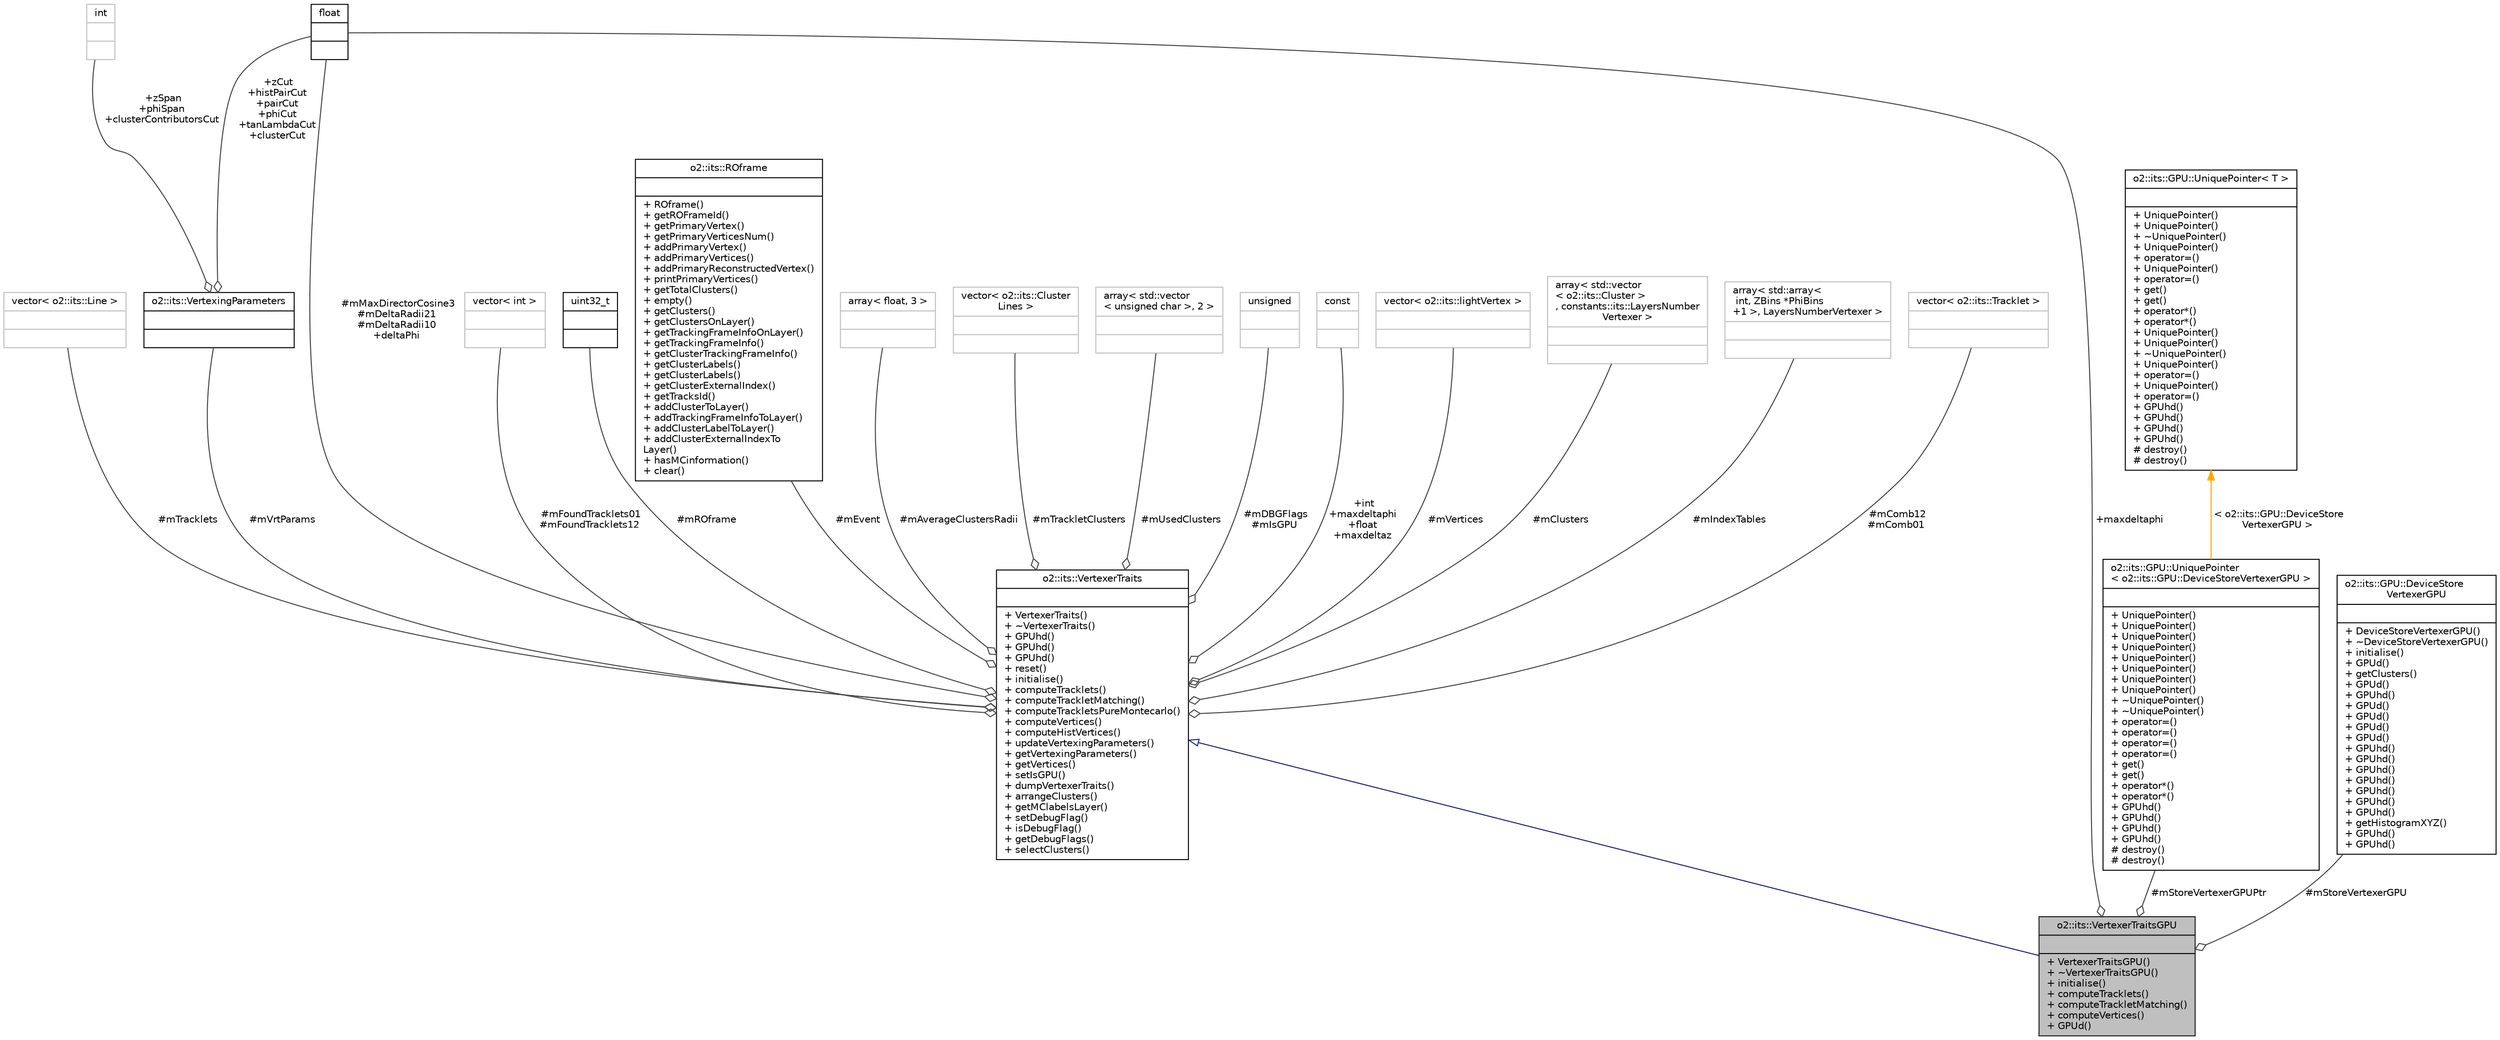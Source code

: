 digraph "o2::its::VertexerTraitsGPU"
{
 // INTERACTIVE_SVG=YES
  bgcolor="transparent";
  edge [fontname="Helvetica",fontsize="10",labelfontname="Helvetica",labelfontsize="10"];
  node [fontname="Helvetica",fontsize="10",shape=record];
  Node2 [label="{o2::its::VertexerTraitsGPU\n||+ VertexerTraitsGPU()\l+ ~VertexerTraitsGPU()\l+ initialise()\l+ computeTracklets()\l+ computeTrackletMatching()\l+ computeVertices()\l+ GPUd()\l}",height=0.2,width=0.4,color="black", fillcolor="grey75", style="filled", fontcolor="black"];
  Node3 -> Node2 [dir="back",color="midnightblue",fontsize="10",style="solid",arrowtail="onormal",fontname="Helvetica"];
  Node3 [label="{o2::its::VertexerTraits\n||+ VertexerTraits()\l+ ~VertexerTraits()\l+ GPUhd()\l+ GPUhd()\l+ GPUhd()\l+ reset()\l+ initialise()\l+ computeTracklets()\l+ computeTrackletMatching()\l+ computeTrackletsPureMontecarlo()\l+ computeVertices()\l+ computeHistVertices()\l+ updateVertexingParameters()\l+ getVertexingParameters()\l+ getVertices()\l+ setIsGPU()\l+ dumpVertexerTraits()\l+ arrangeClusters()\l+ getMClabelsLayer()\l+ setDebugFlag()\l+ isDebugFlag()\l+ getDebugFlags()\l+ selectClusters()\l}",height=0.2,width=0.4,color="black",URL="$de/d1a/classo2_1_1its_1_1VertexerTraits.html"];
  Node4 -> Node3 [color="grey25",fontsize="10",style="solid",label=" #mTracklets" ,arrowhead="odiamond",fontname="Helvetica"];
  Node4 [label="{vector\< o2::its::Line \>\n||}",height=0.2,width=0.4,color="grey75"];
  Node5 -> Node3 [color="grey25",fontsize="10",style="solid",label=" #mVrtParams" ,arrowhead="odiamond",fontname="Helvetica"];
  Node5 [label="{o2::its::VertexingParameters\n||}",height=0.2,width=0.4,color="black",URL="$d2/de3/structo2_1_1its_1_1VertexingParameters.html"];
  Node6 -> Node5 [color="grey25",fontsize="10",style="solid",label=" +zCut\n+histPairCut\n+pairCut\n+phiCut\n+tanLambdaCut\n+clusterCut" ,arrowhead="odiamond",fontname="Helvetica"];
  Node6 [label="{float\n||}",height=0.2,width=0.4,color="black",URL="$d4/dc3/classfloat.html"];
  Node7 -> Node5 [color="grey25",fontsize="10",style="solid",label=" +zSpan\n+phiSpan\n+clusterContributorsCut" ,arrowhead="odiamond",fontname="Helvetica"];
  Node7 [label="{int\n||}",height=0.2,width=0.4,color="grey75"];
  Node6 -> Node3 [color="grey25",fontsize="10",style="solid",label=" #mMaxDirectorCosine3\n#mDeltaRadii21\n#mDeltaRadii10\n+deltaPhi" ,arrowhead="odiamond",fontname="Helvetica"];
  Node8 -> Node3 [color="grey25",fontsize="10",style="solid",label=" #mFoundTracklets01\n#mFoundTracklets12" ,arrowhead="odiamond",fontname="Helvetica"];
  Node8 [label="{vector\< int \>\n||}",height=0.2,width=0.4,color="grey75"];
  Node9 -> Node3 [color="grey25",fontsize="10",style="solid",label=" #mROframe" ,arrowhead="odiamond",fontname="Helvetica"];
  Node9 [label="{uint32_t\n||}",height=0.2,width=0.4,color="black",URL="$d3/d87/classuint32__t.html"];
  Node10 -> Node3 [color="grey25",fontsize="10",style="solid",label=" #mEvent" ,arrowhead="odiamond",fontname="Helvetica"];
  Node10 [label="{o2::its::ROframe\n||+ ROframe()\l+ getROFrameId()\l+ getPrimaryVertex()\l+ getPrimaryVerticesNum()\l+ addPrimaryVertex()\l+ addPrimaryVertices()\l+ addPrimaryReconstructedVertex()\l+ printPrimaryVertices()\l+ getTotalClusters()\l+ empty()\l+ getClusters()\l+ getClustersOnLayer()\l+ getTrackingFrameInfoOnLayer()\l+ getTrackingFrameInfo()\l+ getClusterTrackingFrameInfo()\l+ getClusterLabels()\l+ getClusterLabels()\l+ getClusterExternalIndex()\l+ getTracksId()\l+ addClusterToLayer()\l+ addTrackingFrameInfoToLayer()\l+ addClusterLabelToLayer()\l+ addClusterExternalIndexTo\lLayer()\l+ hasMCinformation()\l+ clear()\l}",height=0.2,width=0.4,color="black",URL="$d6/d58/classo2_1_1its_1_1ROframe.html"];
  Node11 -> Node3 [color="grey25",fontsize="10",style="solid",label=" #mAverageClustersRadii" ,arrowhead="odiamond",fontname="Helvetica"];
  Node11 [label="{array\< float, 3 \>\n||}",height=0.2,width=0.4,color="grey75"];
  Node12 -> Node3 [color="grey25",fontsize="10",style="solid",label=" #mTrackletClusters" ,arrowhead="odiamond",fontname="Helvetica"];
  Node12 [label="{vector\< o2::its::Cluster\lLines \>\n||}",height=0.2,width=0.4,color="grey75"];
  Node13 -> Node3 [color="grey25",fontsize="10",style="solid",label=" #mUsedClusters" ,arrowhead="odiamond",fontname="Helvetica"];
  Node13 [label="{array\< std::vector\l\< unsigned char \>, 2 \>\n||}",height=0.2,width=0.4,color="grey75"];
  Node14 -> Node3 [color="grey25",fontsize="10",style="solid",label=" #mDBGFlags\n#mIsGPU" ,arrowhead="odiamond",fontname="Helvetica"];
  Node14 [label="{unsigned\n||}",height=0.2,width=0.4,color="grey75"];
  Node15 -> Node3 [color="grey25",fontsize="10",style="solid",label=" +int\n+maxdeltaphi\n+float\n+maxdeltaz" ,arrowhead="odiamond",fontname="Helvetica"];
  Node15 [label="{const\n||}",height=0.2,width=0.4,color="grey75"];
  Node16 -> Node3 [color="grey25",fontsize="10",style="solid",label=" #mVertices" ,arrowhead="odiamond",fontname="Helvetica"];
  Node16 [label="{vector\< o2::its::lightVertex \>\n||}",height=0.2,width=0.4,color="grey75"];
  Node17 -> Node3 [color="grey25",fontsize="10",style="solid",label=" #mClusters" ,arrowhead="odiamond",fontname="Helvetica"];
  Node17 [label="{array\< std::vector\l\< o2::its::Cluster \>\l, constants::its::LayersNumber\lVertexer \>\n||}",height=0.2,width=0.4,color="grey75"];
  Node18 -> Node3 [color="grey25",fontsize="10",style="solid",label=" #mIndexTables" ,arrowhead="odiamond",fontname="Helvetica"];
  Node18 [label="{array\< std::array\<\l int, ZBins *PhiBins\l+1 \>, LayersNumberVertexer \>\n||}",height=0.2,width=0.4,color="grey75"];
  Node19 -> Node3 [color="grey25",fontsize="10",style="solid",label=" #mComb12\n#mComb01" ,arrowhead="odiamond",fontname="Helvetica"];
  Node19 [label="{vector\< o2::its::Tracklet \>\n||}",height=0.2,width=0.4,color="grey75"];
  Node20 -> Node2 [color="grey25",fontsize="10",style="solid",label=" #mStoreVertexerGPUPtr" ,arrowhead="odiamond",fontname="Helvetica"];
  Node20 [label="{o2::its::GPU::UniquePointer\l\< o2::its::GPU::DeviceStoreVertexerGPU \>\n||+ UniquePointer()\l+ UniquePointer()\l+ UniquePointer()\l+ UniquePointer()\l+ UniquePointer()\l+ UniquePointer()\l+ UniquePointer()\l+ UniquePointer()\l+ ~UniquePointer()\l+ ~UniquePointer()\l+ operator=()\l+ operator=()\l+ operator=()\l+ operator=()\l+ get()\l+ get()\l+ operator*()\l+ operator*()\l+ GPUhd()\l+ GPUhd()\l+ GPUhd()\l+ GPUhd()\l# destroy()\l# destroy()\l}",height=0.2,width=0.4,color="black",URL="$d6/dd1/classo2_1_1its_1_1GPU_1_1UniquePointer.html"];
  Node21 -> Node20 [dir="back",color="orange",fontsize="10",style="solid",label=" \< o2::its::GPU::DeviceStore\lVertexerGPU \>" ,fontname="Helvetica"];
  Node21 [label="{o2::its::GPU::UniquePointer\< T \>\n||+ UniquePointer()\l+ UniquePointer()\l+ ~UniquePointer()\l+ UniquePointer()\l+ operator=()\l+ UniquePointer()\l+ operator=()\l+ get()\l+ get()\l+ operator*()\l+ operator*()\l+ UniquePointer()\l+ UniquePointer()\l+ ~UniquePointer()\l+ UniquePointer()\l+ operator=()\l+ UniquePointer()\l+ operator=()\l+ GPUhd()\l+ GPUhd()\l+ GPUhd()\l+ GPUhd()\l# destroy()\l# destroy()\l}",height=0.2,width=0.4,color="black",URL="$d6/dd1/classo2_1_1its_1_1GPU_1_1UniquePointer.html"];
  Node6 -> Node2 [color="grey25",fontsize="10",style="solid",label=" +maxdeltaphi" ,arrowhead="odiamond",fontname="Helvetica"];
  Node22 -> Node2 [color="grey25",fontsize="10",style="solid",label=" #mStoreVertexerGPU" ,arrowhead="odiamond",fontname="Helvetica"];
  Node22 [label="{o2::its::GPU::DeviceStore\lVertexerGPU\n||+ DeviceStoreVertexerGPU()\l+ ~DeviceStoreVertexerGPU()\l+ initialise()\l+ GPUd()\l+ getClusters()\l+ GPUd()\l+ GPUhd()\l+ GPUd()\l+ GPUd()\l+ GPUd()\l+ GPUd()\l+ GPUhd()\l+ GPUhd()\l+ GPUhd()\l+ GPUhd()\l+ GPUhd()\l+ GPUhd()\l+ GPUhd()\l+ getHistogramXYZ()\l+ GPUhd()\l+ GPUhd()\l}",height=0.2,width=0.4,color="black",URL="$d8/d80/classo2_1_1its_1_1GPU_1_1DeviceStoreVertexerGPU.html"];
}
